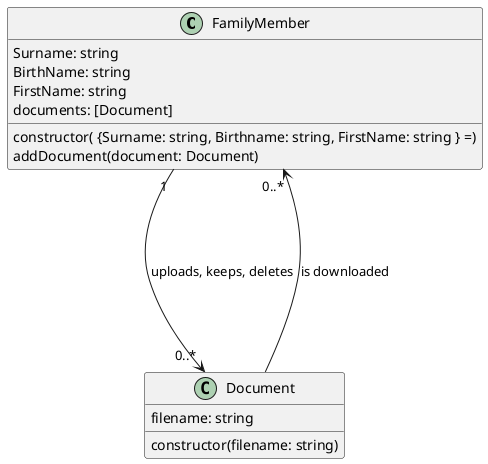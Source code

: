@startuml FamilyDiary class diagram

skinparam Shadowing false
skinparam PackageStyle rectangle

class FamilyMember {
    Surname: string
    BirthName: string
    FirstName: string
    documents: [Document]

    constructor( {Surname: string, Birthname: string, FirstName: string } =)
      addDocument(document: Document)
}

class Document {
filename: string
constructor(filename: string)
}

FamilyMember "1" ---->"0..*" Document: uploads, keeps, deletes
Document ----> "0..* " FamilyMember: is downloaded

@enduml